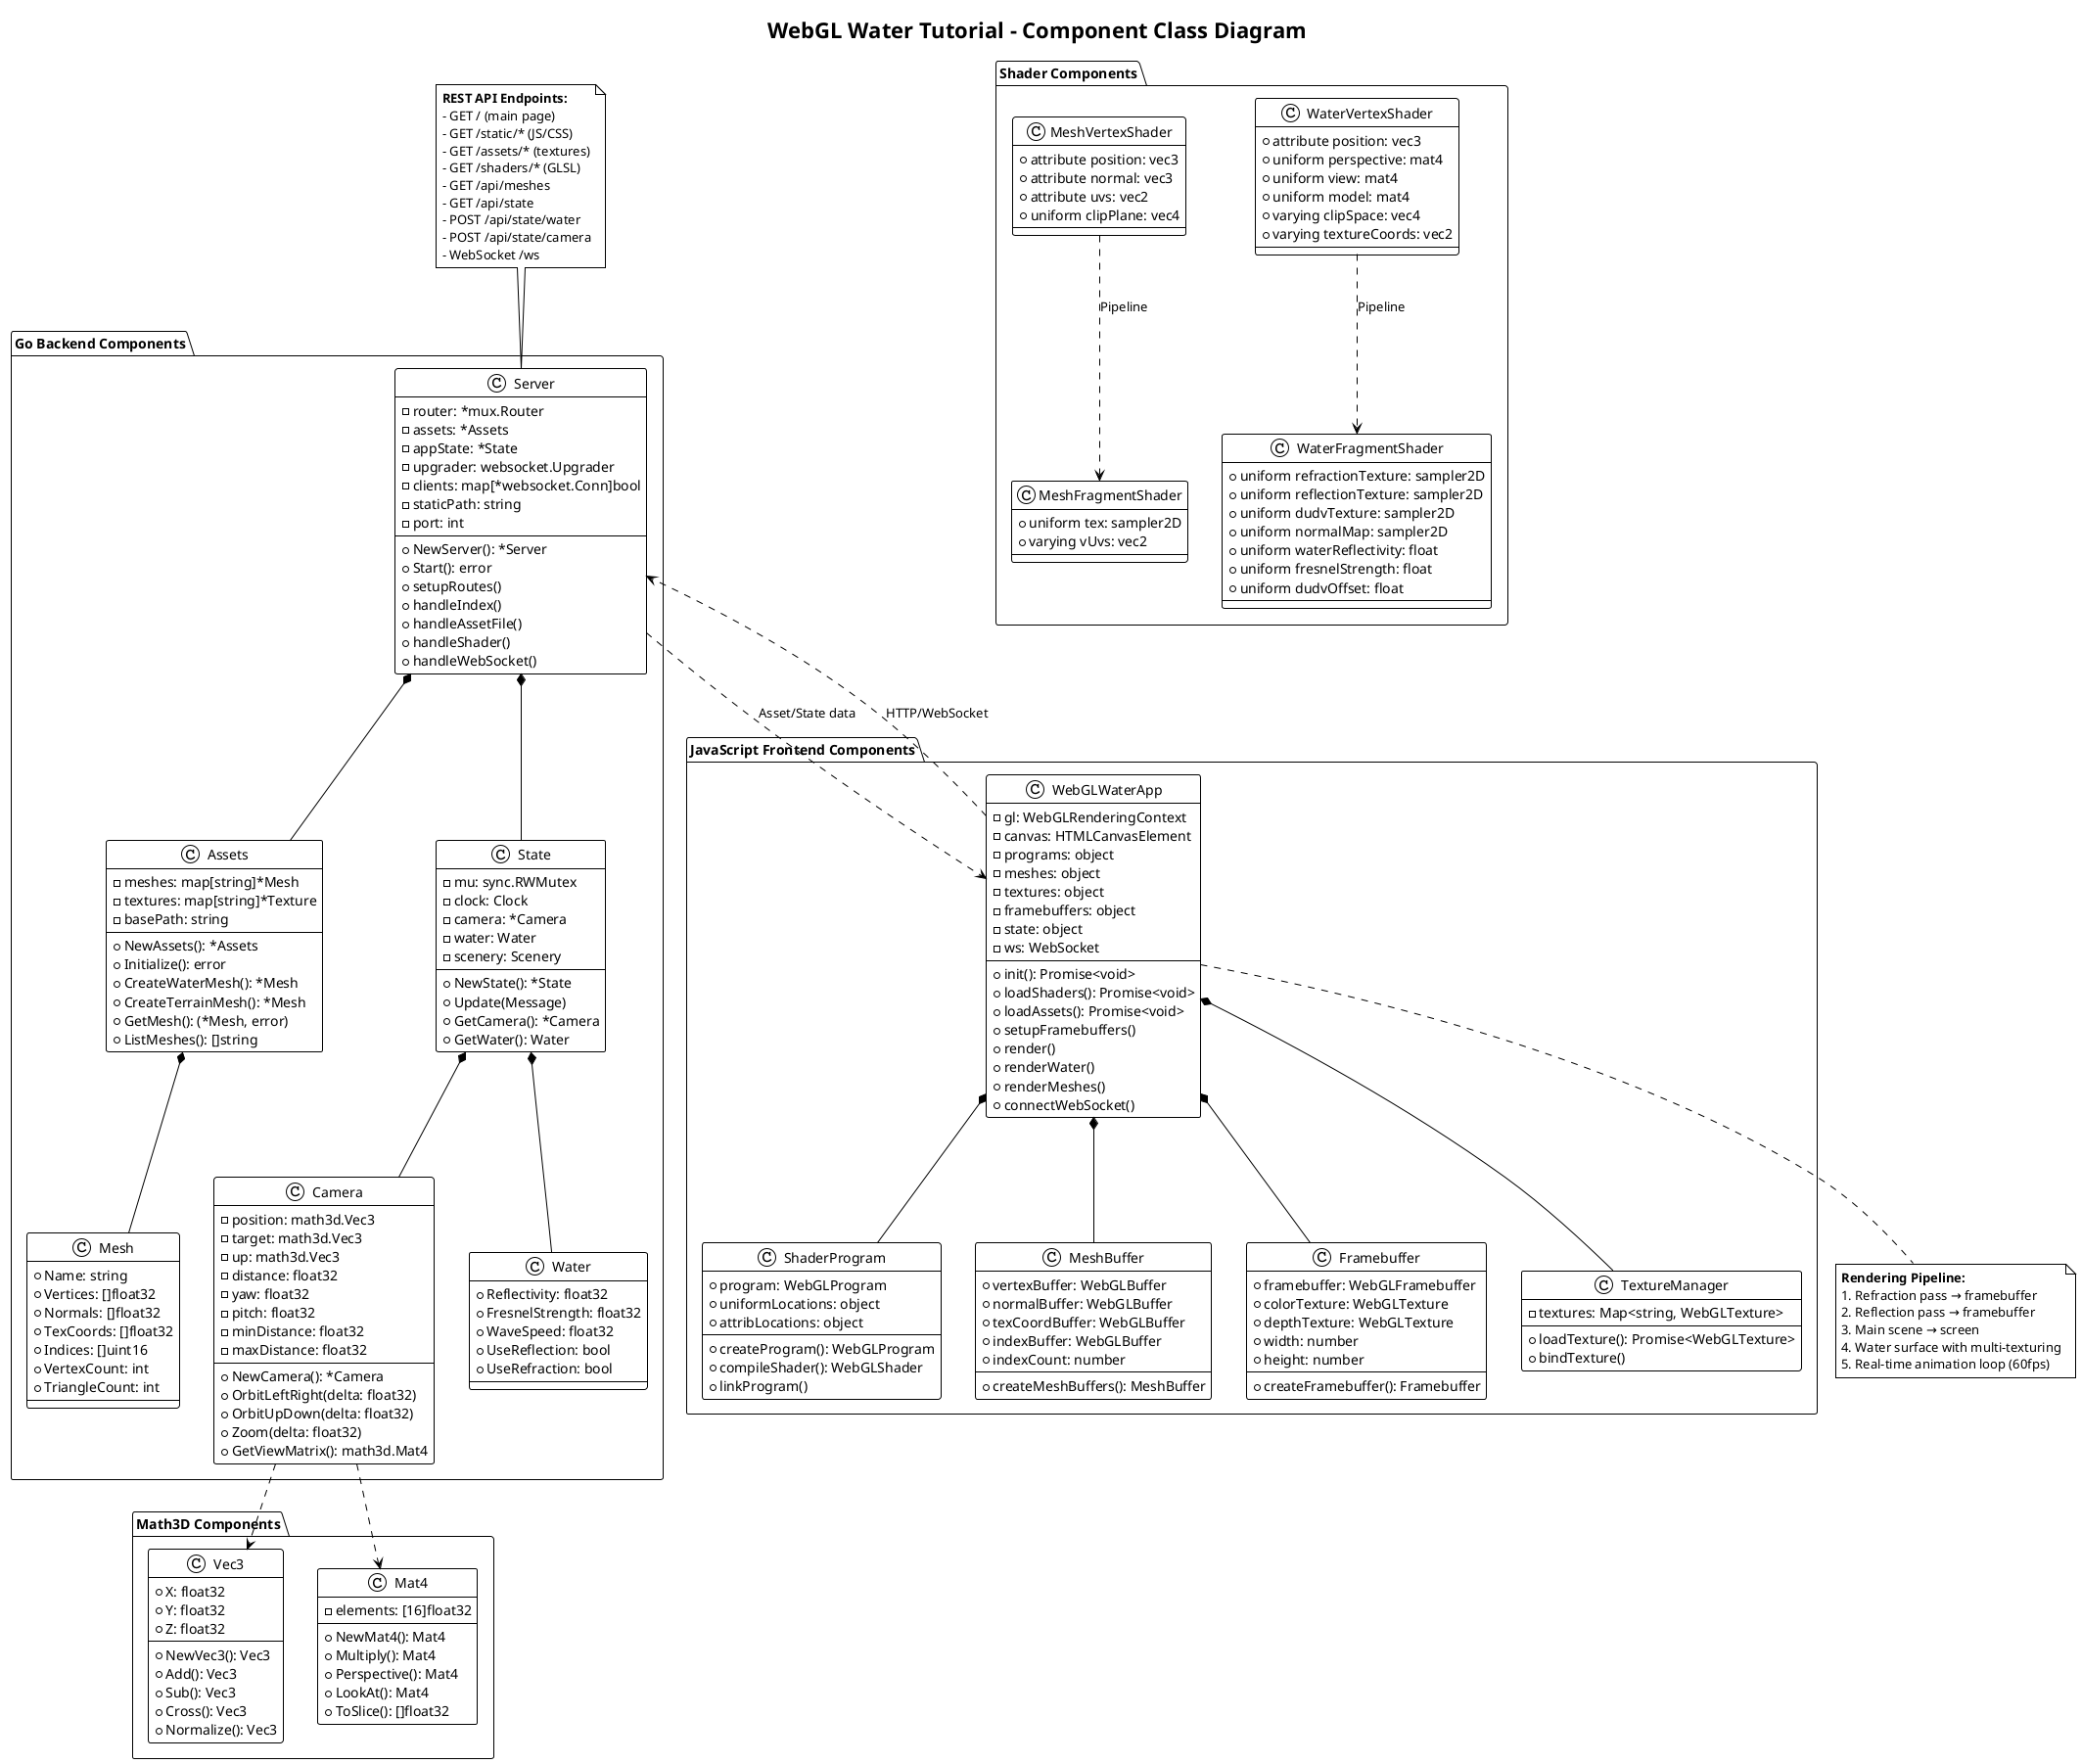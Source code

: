 @startuml WebGL Water Components
!theme plain
skinparam backgroundColor #FFFFFF
skinparam defaultFontColor #000000

title WebGL Water Tutorial - Component Class Diagram

package "Go Backend Components" {
  class Server {
    - router: *mux.Router
    - assets: *Assets
    - appState: *State
    - upgrader: websocket.Upgrader
    - clients: map[*websocket.Conn]bool
    - staticPath: string
    - port: int
    + NewServer(): *Server
    + Start(): error
    + setupRoutes()
    + handleIndex()
    + handleAssetFile()
    + handleShader()
    + handleWebSocket()
  }

  class Assets {
    - meshes: map[string]*Mesh
    - textures: map[string]*Texture
    - basePath: string
    + NewAssets(): *Assets
    + Initialize(): error
    + CreateWaterMesh(): *Mesh
    + CreateTerrainMesh(): *Mesh
    + GetMesh(): (*Mesh, error)
    + ListMeshes(): []string
  }

  class State {
    - mu: sync.RWMutex
    - clock: Clock
    - camera: *Camera
    - water: Water
    - scenery: Scenery
    + NewState(): *State
    + Update(Message)
    + GetCamera(): *Camera
    + GetWater(): Water
  }

  class Camera {
    - position: math3d.Vec3
    - target: math3d.Vec3
    - up: math3d.Vec3
    - distance: float32
    - yaw: float32
    - pitch: float32
    - minDistance: float32
    - maxDistance: float32
    + NewCamera(): *Camera
    + OrbitLeftRight(delta: float32)
    + OrbitUpDown(delta: float32)
    + Zoom(delta: float32)
    + GetViewMatrix(): math3d.Mat4
  }

  class Mesh {
    + Name: string
    + Vertices: []float32
    + Normals: []float32
    + TexCoords: []float32
    + Indices: []uint16
    + VertexCount: int
    + TriangleCount: int
  }

  class Water {
    + Reflectivity: float32
    + FresnelStrength: float32
    + WaveSpeed: float32
    + UseReflection: bool
    + UseRefraction: bool
  }

  Server *-- Assets
  Server *-- State
  State *-- Camera
  State *-- Water
  Assets *-- Mesh
}

package "JavaScript Frontend Components" {
  class WebGLWaterApp {
    - gl: WebGLRenderingContext
    - canvas: HTMLCanvasElement
    - programs: object
    - meshes: object
    - textures: object
    - framebuffers: object
    - state: object
    - ws: WebSocket
    + init(): Promise<void>
    + loadShaders(): Promise<void>
    + loadAssets(): Promise<void>
    + setupFramebuffers()
    + render()
    + renderWater()
    + renderMeshes()
    + connectWebSocket()
  }

  class ShaderProgram {
    + program: WebGLProgram
    + uniformLocations: object
    + attribLocations: object
    + createProgram(): WebGLProgram
    + compileShader(): WebGLShader
    + linkProgram()
  }

  class MeshBuffer {
    + vertexBuffer: WebGLBuffer
    + normalBuffer: WebGLBuffer
    + texCoordBuffer: WebGLBuffer
    + indexBuffer: WebGLBuffer
    + indexCount: number
    + createMeshBuffers(): MeshBuffer
  }

  class Framebuffer {
    + framebuffer: WebGLFramebuffer
    + colorTexture: WebGLTexture
    + depthTexture: WebGLTexture
    + width: number
    + height: number
    + createFramebuffer(): Framebuffer
  }

  class TextureManager {
    - textures: Map<string, WebGLTexture>
    + loadTexture(): Promise<WebGLTexture>
    + bindTexture()
  }

  WebGLWaterApp *-- ShaderProgram
  WebGLWaterApp *-- MeshBuffer
  WebGLWaterApp *-- Framebuffer
  WebGLWaterApp *-- TextureManager
}

package "Shader Components" {
  class WaterVertexShader {
    + attribute position: vec3
    + uniform perspective: mat4
    + uniform view: mat4
    + uniform model: mat4
    + varying clipSpace: vec4
    + varying textureCoords: vec2
  }

  class WaterFragmentShader {
    + uniform refractionTexture: sampler2D
    + uniform reflectionTexture: sampler2D
    + uniform dudvTexture: sampler2D
    + uniform normalMap: sampler2D
    + uniform waterReflectivity: float
    + uniform fresnelStrength: float
    + uniform dudvOffset: float
  }

  class MeshVertexShader {
    + attribute position: vec3
    + attribute normal: vec3
    + attribute uvs: vec2
    + uniform clipPlane: vec4
  }

  class MeshFragmentShader {
    + uniform tex: sampler2D
    + varying vUvs: vec2
  }
}

package "Math3D Components" {
  class Vec3 {
    + X: float32
    + Y: float32
    + Z: float32
    + NewVec3(): Vec3
    + Add(): Vec3
    + Sub(): Vec3
    + Cross(): Vec3
    + Normalize(): Vec3
  }

  class Mat4 {
    - elements: [16]float32
    + NewMat4(): Mat4
    + Multiply(): Mat4
    + Perspective(): Mat4
    + LookAt(): Mat4
    + ToSlice(): []float32
  }

  Camera ..> Vec3
  Camera ..> Mat4
}

' Connections between packages
WebGLWaterApp ..> Server : HTTP/WebSocket
Server ..> WebGLWaterApp : Asset/State data
WaterVertexShader ..> WaterFragmentShader : Pipeline
MeshVertexShader ..> MeshFragmentShader : Pipeline

note top of Server
  **REST API Endpoints:**
  - GET / (main page)
  - GET /static/* (JS/CSS)
  - GET /assets/* (textures)
  - GET /shaders/* (GLSL)
  - GET /api/meshes
  - GET /api/state
  - POST /api/state/water
  - POST /api/state/camera
  - WebSocket /ws
end note

note bottom of WebGLWaterApp
  **Rendering Pipeline:**
  1. Refraction pass → framebuffer
  2. Reflection pass → framebuffer
  3. Main scene → screen
  4. Water surface with multi-texturing
  5. Real-time animation loop (60fps)
end note

@enduml
